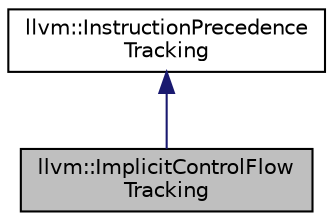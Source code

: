 digraph "llvm::ImplicitControlFlowTracking"
{
 // LATEX_PDF_SIZE
  bgcolor="transparent";
  edge [fontname="Helvetica",fontsize="10",labelfontname="Helvetica",labelfontsize="10"];
  node [fontname="Helvetica",fontsize="10",shape=record];
  Node1 [label="llvm::ImplicitControlFlow\lTracking",height=0.2,width=0.4,color="black", fillcolor="grey75", style="filled", fontcolor="black",tooltip="This class allows to keep track on instructions with implicit control flow."];
  Node2 -> Node1 [dir="back",color="midnightblue",fontsize="10",style="solid",fontname="Helvetica"];
  Node2 [label="llvm::InstructionPrecedence\lTracking",height=0.2,width=0.4,color="black",URL="$classllvm_1_1InstructionPrecedenceTracking.html",tooltip=" "];
}
